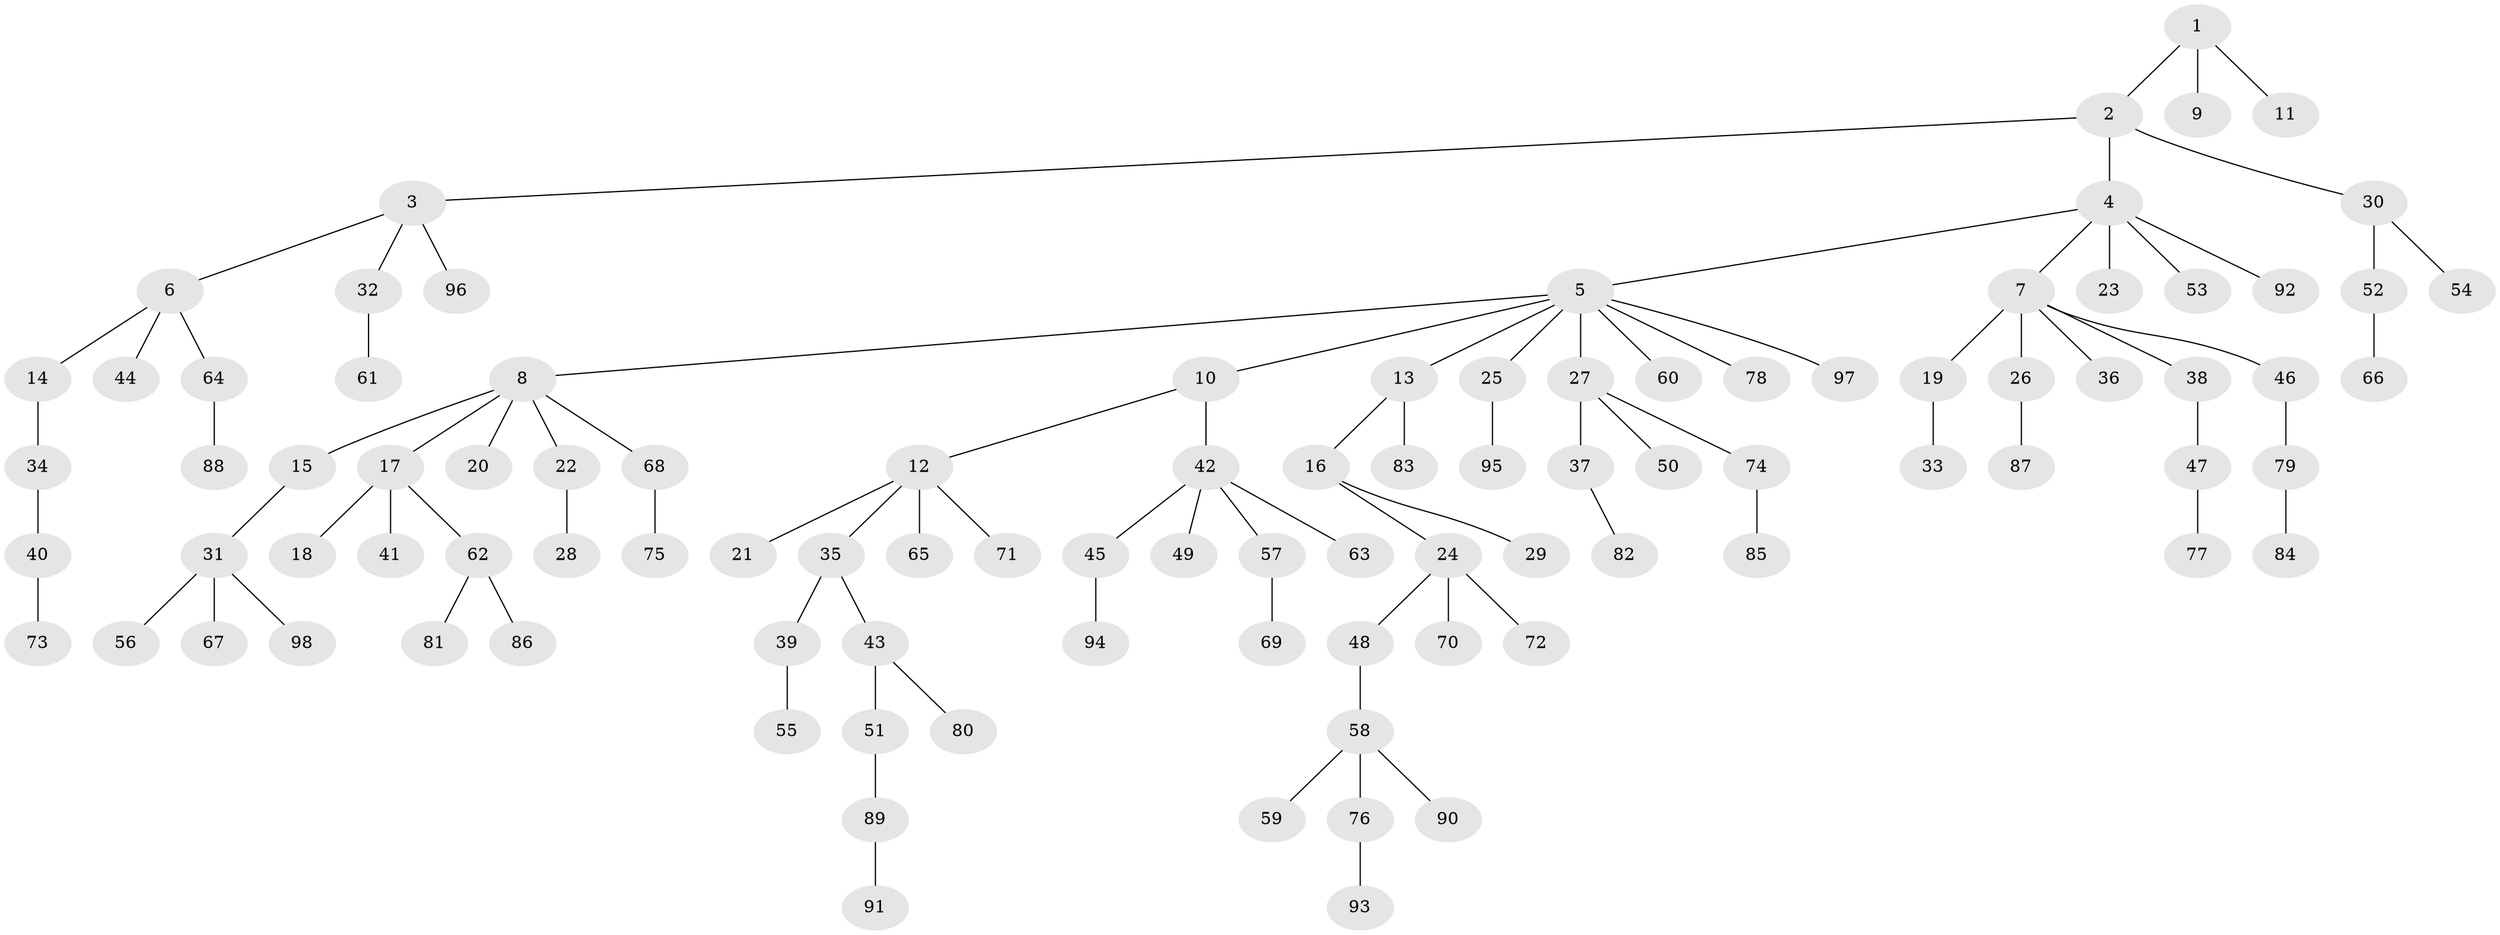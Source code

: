 // Generated by graph-tools (version 1.1) at 2025/36/03/09/25 02:36:48]
// undirected, 98 vertices, 97 edges
graph export_dot {
graph [start="1"]
  node [color=gray90,style=filled];
  1;
  2;
  3;
  4;
  5;
  6;
  7;
  8;
  9;
  10;
  11;
  12;
  13;
  14;
  15;
  16;
  17;
  18;
  19;
  20;
  21;
  22;
  23;
  24;
  25;
  26;
  27;
  28;
  29;
  30;
  31;
  32;
  33;
  34;
  35;
  36;
  37;
  38;
  39;
  40;
  41;
  42;
  43;
  44;
  45;
  46;
  47;
  48;
  49;
  50;
  51;
  52;
  53;
  54;
  55;
  56;
  57;
  58;
  59;
  60;
  61;
  62;
  63;
  64;
  65;
  66;
  67;
  68;
  69;
  70;
  71;
  72;
  73;
  74;
  75;
  76;
  77;
  78;
  79;
  80;
  81;
  82;
  83;
  84;
  85;
  86;
  87;
  88;
  89;
  90;
  91;
  92;
  93;
  94;
  95;
  96;
  97;
  98;
  1 -- 2;
  1 -- 9;
  1 -- 11;
  2 -- 3;
  2 -- 4;
  2 -- 30;
  3 -- 6;
  3 -- 32;
  3 -- 96;
  4 -- 5;
  4 -- 7;
  4 -- 23;
  4 -- 53;
  4 -- 92;
  5 -- 8;
  5 -- 10;
  5 -- 13;
  5 -- 25;
  5 -- 27;
  5 -- 60;
  5 -- 78;
  5 -- 97;
  6 -- 14;
  6 -- 44;
  6 -- 64;
  7 -- 19;
  7 -- 26;
  7 -- 36;
  7 -- 38;
  7 -- 46;
  8 -- 15;
  8 -- 17;
  8 -- 20;
  8 -- 22;
  8 -- 68;
  10 -- 12;
  10 -- 42;
  12 -- 21;
  12 -- 35;
  12 -- 65;
  12 -- 71;
  13 -- 16;
  13 -- 83;
  14 -- 34;
  15 -- 31;
  16 -- 24;
  16 -- 29;
  17 -- 18;
  17 -- 41;
  17 -- 62;
  19 -- 33;
  22 -- 28;
  24 -- 48;
  24 -- 70;
  24 -- 72;
  25 -- 95;
  26 -- 87;
  27 -- 37;
  27 -- 50;
  27 -- 74;
  30 -- 52;
  30 -- 54;
  31 -- 56;
  31 -- 67;
  31 -- 98;
  32 -- 61;
  34 -- 40;
  35 -- 39;
  35 -- 43;
  37 -- 82;
  38 -- 47;
  39 -- 55;
  40 -- 73;
  42 -- 45;
  42 -- 49;
  42 -- 57;
  42 -- 63;
  43 -- 51;
  43 -- 80;
  45 -- 94;
  46 -- 79;
  47 -- 77;
  48 -- 58;
  51 -- 89;
  52 -- 66;
  57 -- 69;
  58 -- 59;
  58 -- 76;
  58 -- 90;
  62 -- 81;
  62 -- 86;
  64 -- 88;
  68 -- 75;
  74 -- 85;
  76 -- 93;
  79 -- 84;
  89 -- 91;
}
